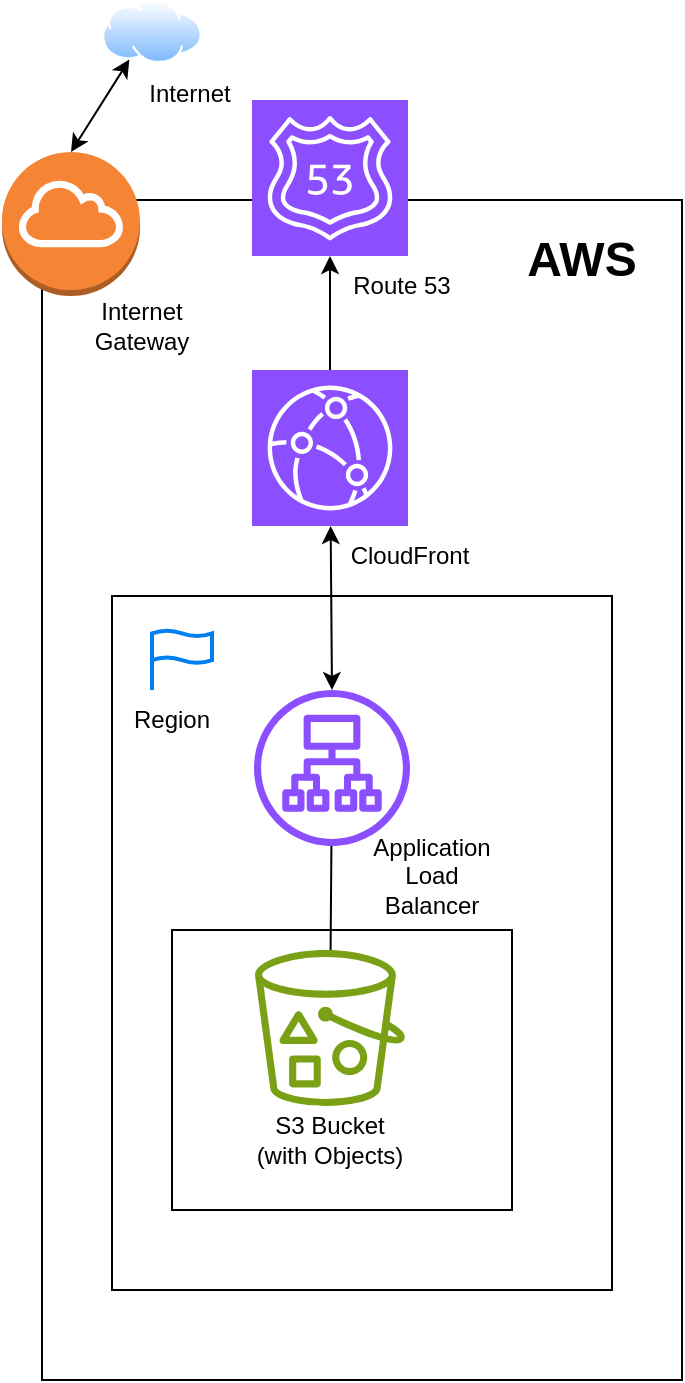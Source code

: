 <mxfile version="22.1.11" type="github">
  <diagram name="Page-1" id="XXBjbmQS_C-S8g48oErQ">
    <mxGraphModel dx="794" dy="446" grid="1" gridSize="10" guides="1" tooltips="1" connect="1" arrows="1" fold="1" page="1" pageScale="1" pageWidth="850" pageHeight="1100" math="0" shadow="0">
      <root>
        <mxCell id="0" />
        <mxCell id="1" parent="0" />
        <mxCell id="vsckaJ0-dZqWZamOi-LE-1" value="" style="rounded=0;whiteSpace=wrap;html=1;" vertex="1" parent="1">
          <mxGeometry x="270" y="120" width="320" height="590" as="geometry" />
        </mxCell>
        <mxCell id="vsckaJ0-dZqWZamOi-LE-2" value="" style="sketch=0;points=[[0,0,0],[0.25,0,0],[0.5,0,0],[0.75,0,0],[1,0,0],[0,1,0],[0.25,1,0],[0.5,1,0],[0.75,1,0],[1,1,0],[0,0.25,0],[0,0.5,0],[0,0.75,0],[1,0.25,0],[1,0.5,0],[1,0.75,0]];outlineConnect=0;fontColor=#232F3E;fillColor=#8C4FFF;strokeColor=#ffffff;dashed=0;verticalLabelPosition=bottom;verticalAlign=top;align=center;html=1;fontSize=12;fontStyle=0;aspect=fixed;shape=mxgraph.aws4.resourceIcon;resIcon=mxgraph.aws4.route_53;" vertex="1" parent="1">
          <mxGeometry x="375" y="70" width="78" height="78" as="geometry" />
        </mxCell>
        <mxCell id="vsckaJ0-dZqWZamOi-LE-3" value="&lt;b&gt;&lt;font style=&quot;font-size: 24px;&quot;&gt;AWS&lt;/font&gt;&lt;/b&gt;" style="text;html=1;strokeColor=none;fillColor=none;align=center;verticalAlign=middle;whiteSpace=wrap;rounded=0;" vertex="1" parent="1">
          <mxGeometry x="510" y="135" width="60" height="30" as="geometry" />
        </mxCell>
        <mxCell id="vsckaJ0-dZqWZamOi-LE-4" value="Route 53" style="text;html=1;strokeColor=none;fillColor=none;align=center;verticalAlign=middle;whiteSpace=wrap;rounded=0;" vertex="1" parent="1">
          <mxGeometry x="420" y="148" width="60" height="30" as="geometry" />
        </mxCell>
        <mxCell id="vsckaJ0-dZqWZamOi-LE-5" value="" style="sketch=0;points=[[0,0,0],[0.25,0,0],[0.5,0,0],[0.75,0,0],[1,0,0],[0,1,0],[0.25,1,0],[0.5,1,0],[0.75,1,0],[1,1,0],[0,0.25,0],[0,0.5,0],[0,0.75,0],[1,0.25,0],[1,0.5,0],[1,0.75,0]];outlineConnect=0;fontColor=#232F3E;fillColor=#8C4FFF;strokeColor=#ffffff;dashed=0;verticalLabelPosition=bottom;verticalAlign=top;align=center;html=1;fontSize=12;fontStyle=0;aspect=fixed;shape=mxgraph.aws4.resourceIcon;resIcon=mxgraph.aws4.cloudfront;" vertex="1" parent="1">
          <mxGeometry x="375" y="205" width="78" height="78" as="geometry" />
        </mxCell>
        <mxCell id="vsckaJ0-dZqWZamOi-LE-6" value="CloudFront" style="text;html=1;strokeColor=none;fillColor=none;align=center;verticalAlign=middle;whiteSpace=wrap;rounded=0;" vertex="1" parent="1">
          <mxGeometry x="424" y="283" width="60" height="30" as="geometry" />
        </mxCell>
        <mxCell id="vsckaJ0-dZqWZamOi-LE-7" value="" style="rounded=0;whiteSpace=wrap;html=1;" vertex="1" parent="1">
          <mxGeometry x="305" y="318" width="250" height="347" as="geometry" />
        </mxCell>
        <mxCell id="vsckaJ0-dZqWZamOi-LE-8" value="" style="html=1;verticalLabelPosition=bottom;align=center;labelBackgroundColor=#ffffff;verticalAlign=top;strokeWidth=2;strokeColor=#0080F0;shadow=0;dashed=0;shape=mxgraph.ios7.icons.flag;" vertex="1" parent="1">
          <mxGeometry x="325" y="335" width="30" height="30" as="geometry" />
        </mxCell>
        <mxCell id="vsckaJ0-dZqWZamOi-LE-9" value="Region" style="text;html=1;strokeColor=none;fillColor=none;align=center;verticalAlign=middle;whiteSpace=wrap;rounded=0;" vertex="1" parent="1">
          <mxGeometry x="305" y="365" width="60" height="30" as="geometry" />
        </mxCell>
        <mxCell id="vsckaJ0-dZqWZamOi-LE-10" value="" style="sketch=0;outlineConnect=0;fontColor=#232F3E;gradientColor=none;fillColor=#8C4FFF;strokeColor=none;dashed=0;verticalLabelPosition=bottom;verticalAlign=top;align=center;html=1;fontSize=12;fontStyle=0;aspect=fixed;pointerEvents=1;shape=mxgraph.aws4.application_load_balancer;" vertex="1" parent="1">
          <mxGeometry x="376" y="365" width="78" height="78" as="geometry" />
        </mxCell>
        <mxCell id="vsckaJ0-dZqWZamOi-LE-11" value="Application Load Balancer" style="text;html=1;strokeColor=none;fillColor=none;align=center;verticalAlign=middle;whiteSpace=wrap;rounded=0;" vertex="1" parent="1">
          <mxGeometry x="435" y="443" width="60" height="30" as="geometry" />
        </mxCell>
        <mxCell id="vsckaJ0-dZqWZamOi-LE-12" value="" style="endArrow=classic;startArrow=classic;html=1;rounded=0;" edge="1" parent="1" target="vsckaJ0-dZqWZamOi-LE-5">
          <mxGeometry width="50" height="50" relative="1" as="geometry">
            <mxPoint x="415" y="365" as="sourcePoint" />
            <mxPoint x="435" y="575" as="targetPoint" />
          </mxGeometry>
        </mxCell>
        <mxCell id="vsckaJ0-dZqWZamOi-LE-13" value="" style="rounded=0;whiteSpace=wrap;html=1;" vertex="1" parent="1">
          <mxGeometry x="335" y="485" width="170" height="140" as="geometry" />
        </mxCell>
        <mxCell id="vsckaJ0-dZqWZamOi-LE-19" value="" style="endArrow=none;html=1;rounded=0;" edge="1" parent="1" target="vsckaJ0-dZqWZamOi-LE-27" source="vsckaJ0-dZqWZamOi-LE-10">
          <mxGeometry width="50" height="50" relative="1" as="geometry">
            <mxPoint x="410" y="480" as="sourcePoint" />
            <mxPoint x="409" y="590" as="targetPoint" />
          </mxGeometry>
        </mxCell>
        <mxCell id="vsckaJ0-dZqWZamOi-LE-22" value="" style="outlineConnect=0;dashed=0;verticalLabelPosition=bottom;verticalAlign=top;align=center;html=1;shape=mxgraph.aws3.internet_gateway;fillColor=#F58534;gradientColor=none;" vertex="1" parent="1">
          <mxGeometry x="250" y="96" width="69" height="72" as="geometry" />
        </mxCell>
        <mxCell id="vsckaJ0-dZqWZamOi-LE-23" value="Internet Gateway" style="text;html=1;strokeColor=none;fillColor=none;align=center;verticalAlign=middle;whiteSpace=wrap;rounded=0;" vertex="1" parent="1">
          <mxGeometry x="290" y="168" width="60" height="30" as="geometry" />
        </mxCell>
        <mxCell id="vsckaJ0-dZqWZamOi-LE-24" value="" style="image;aspect=fixed;perimeter=ellipsePerimeter;html=1;align=center;shadow=0;dashed=0;spacingTop=3;image=img/lib/active_directory/internet_cloud.svg;" vertex="1" parent="1">
          <mxGeometry x="300" y="20" width="50" height="31.5" as="geometry" />
        </mxCell>
        <mxCell id="vsckaJ0-dZqWZamOi-LE-25" value="" style="endArrow=classic;startArrow=classic;html=1;rounded=0;entryX=0.25;entryY=1;entryDx=0;entryDy=0;exitX=0.5;exitY=0;exitDx=0;exitDy=0;exitPerimeter=0;" edge="1" parent="1" source="vsckaJ0-dZqWZamOi-LE-22" target="vsckaJ0-dZqWZamOi-LE-24">
          <mxGeometry width="50" height="50" relative="1" as="geometry">
            <mxPoint x="450" y="160" as="sourcePoint" />
            <mxPoint x="500" y="110" as="targetPoint" />
          </mxGeometry>
        </mxCell>
        <mxCell id="vsckaJ0-dZqWZamOi-LE-26" value="Internet" style="text;html=1;strokeColor=none;fillColor=none;align=center;verticalAlign=middle;whiteSpace=wrap;rounded=0;" vertex="1" parent="1">
          <mxGeometry x="314" y="51.5" width="60" height="30" as="geometry" />
        </mxCell>
        <mxCell id="vsckaJ0-dZqWZamOi-LE-27" value="" style="sketch=0;outlineConnect=0;fontColor=#232F3E;gradientColor=none;fillColor=#7AA116;strokeColor=none;dashed=0;verticalLabelPosition=bottom;verticalAlign=top;align=center;html=1;fontSize=12;fontStyle=0;aspect=fixed;pointerEvents=1;shape=mxgraph.aws4.bucket_with_objects;" vertex="1" parent="1">
          <mxGeometry x="376.5" y="495" width="75" height="78" as="geometry" />
        </mxCell>
        <mxCell id="vsckaJ0-dZqWZamOi-LE-28" value="S3 Bucket (with Objects)" style="text;html=1;strokeColor=none;fillColor=none;align=center;verticalAlign=middle;whiteSpace=wrap;rounded=0;" vertex="1" parent="1">
          <mxGeometry x="374" y="575" width="80" height="30" as="geometry" />
        </mxCell>
        <mxCell id="vsckaJ0-dZqWZamOi-LE-32" value="" style="endArrow=classic;html=1;rounded=0;exitX=0.5;exitY=0;exitDx=0;exitDy=0;exitPerimeter=0;entryX=0.5;entryY=1;entryDx=0;entryDy=0;entryPerimeter=0;" edge="1" parent="1" source="vsckaJ0-dZqWZamOi-LE-5" target="vsckaJ0-dZqWZamOi-LE-2">
          <mxGeometry width="50" height="50" relative="1" as="geometry">
            <mxPoint x="380" y="190" as="sourcePoint" />
            <mxPoint x="430" y="140" as="targetPoint" />
          </mxGeometry>
        </mxCell>
      </root>
    </mxGraphModel>
  </diagram>
</mxfile>
